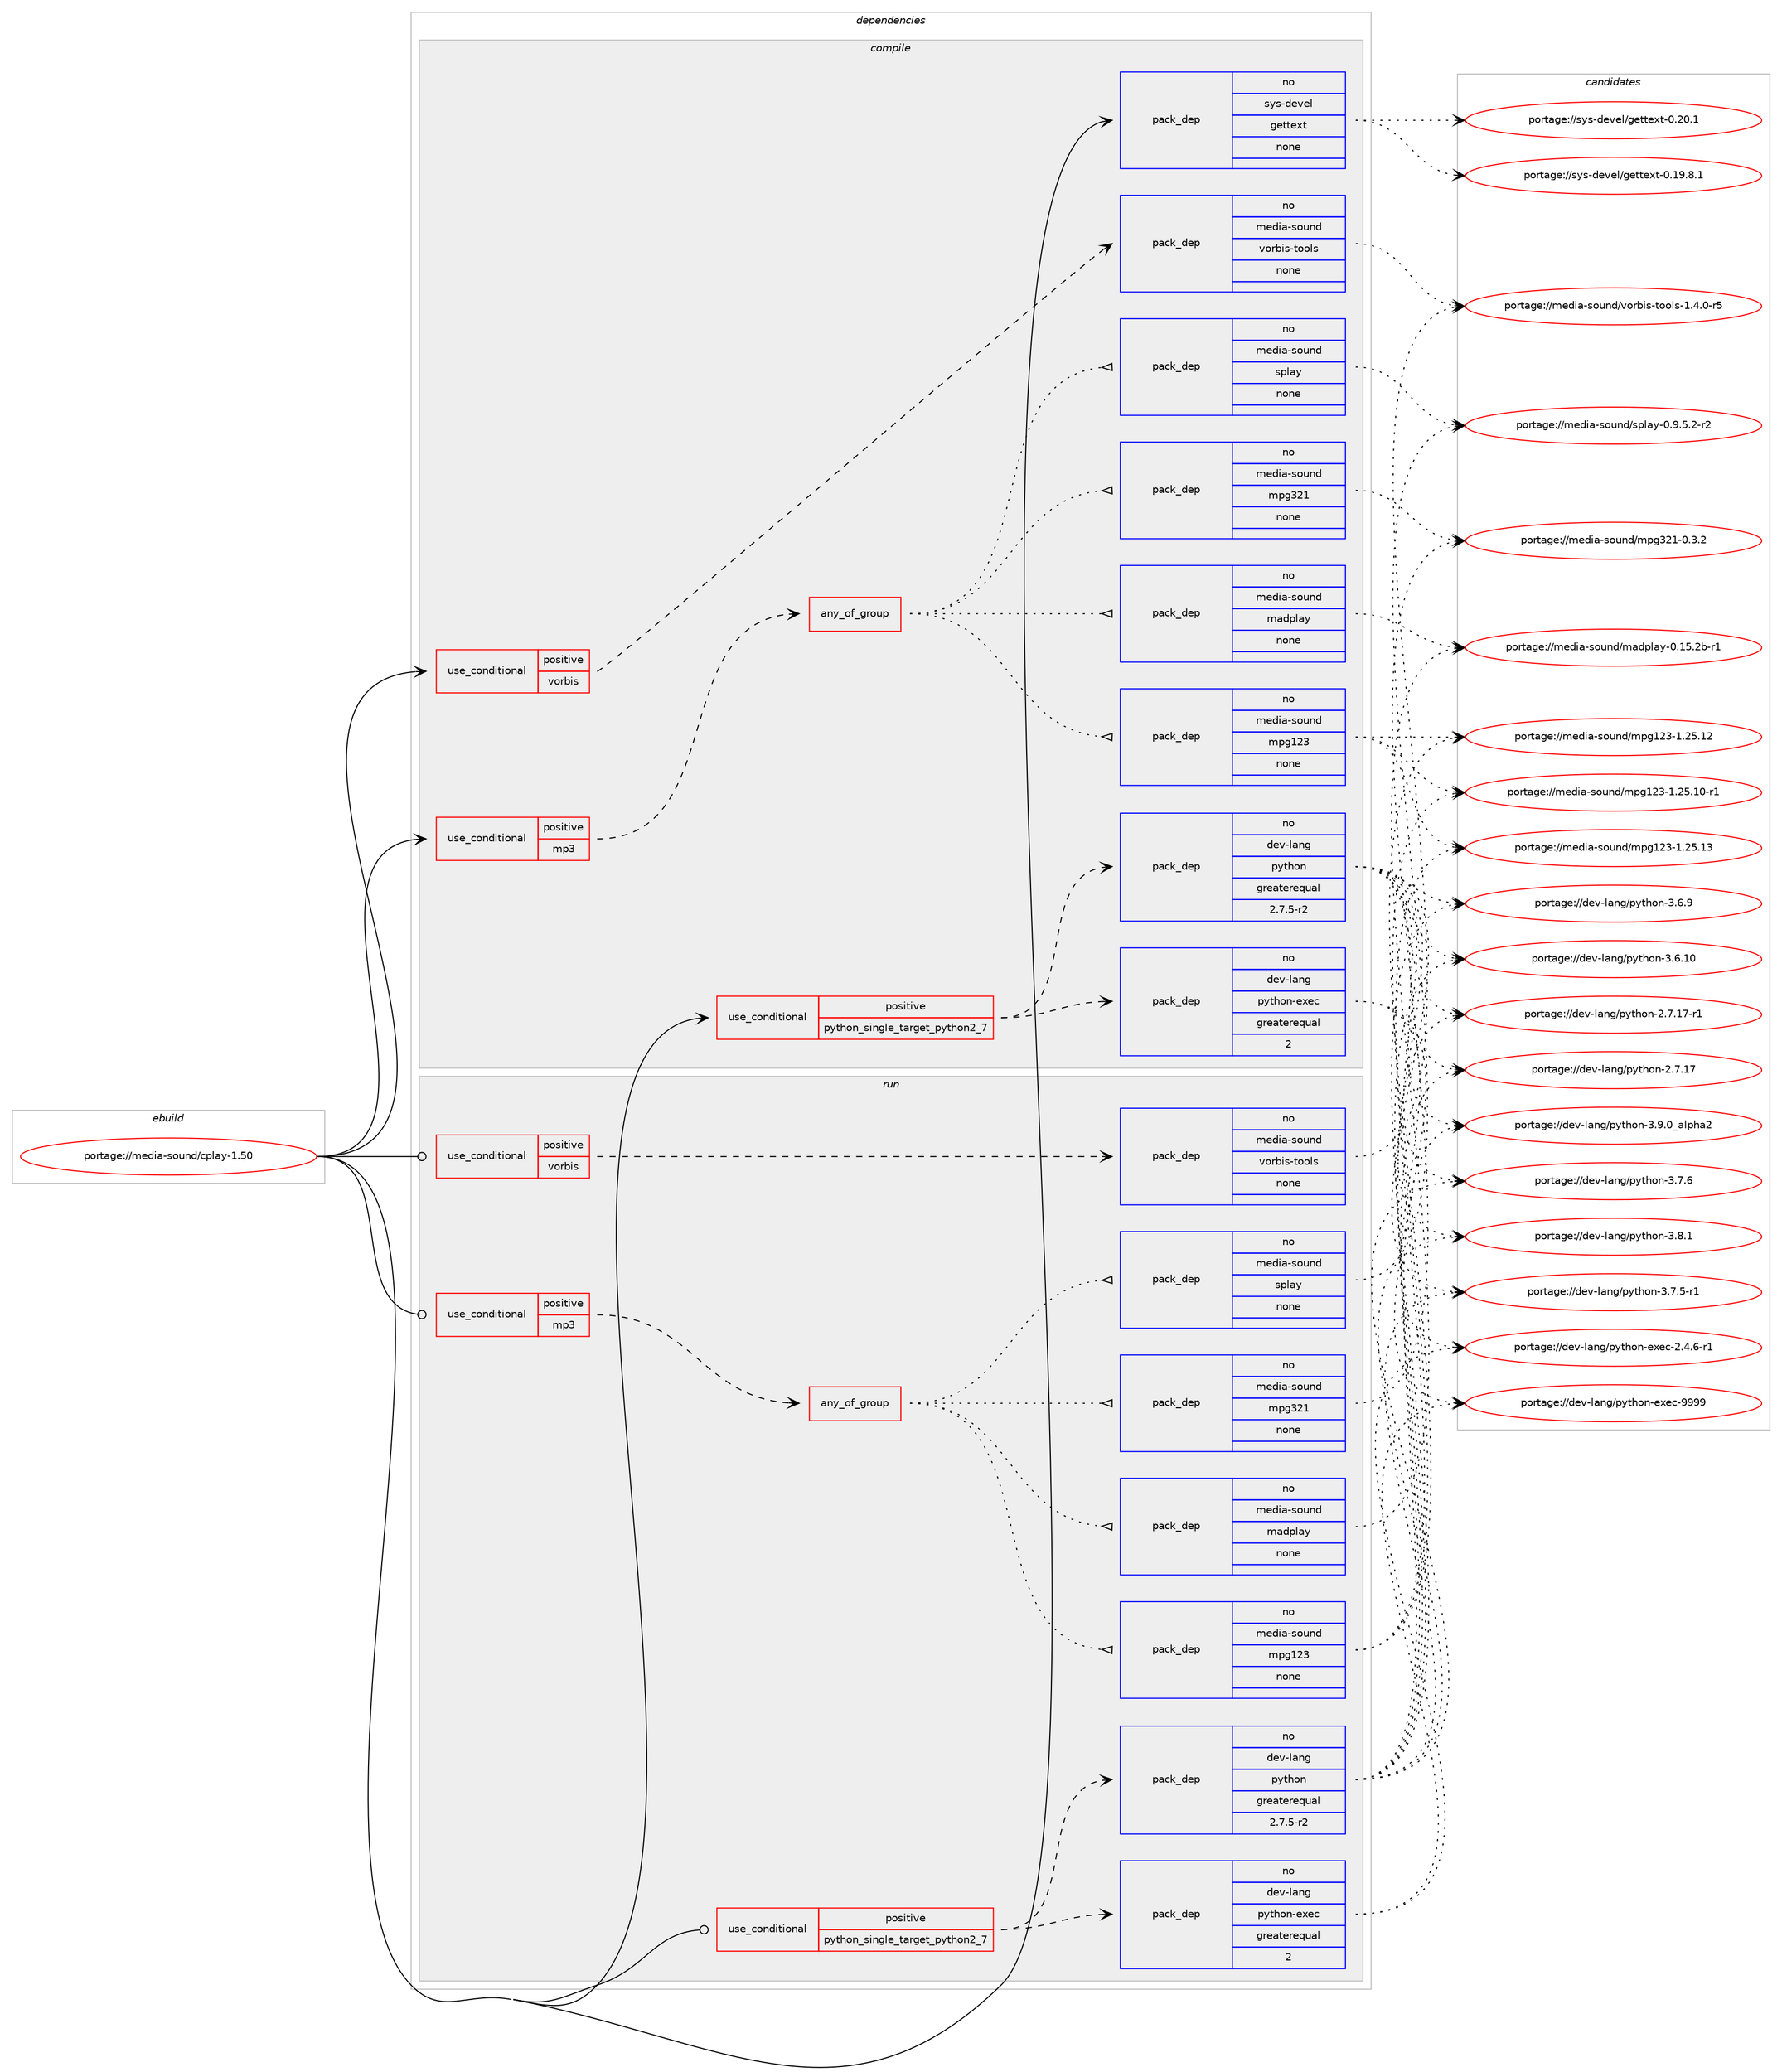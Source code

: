 digraph prolog {

# *************
# Graph options
# *************

newrank=true;
concentrate=true;
compound=true;
graph [rankdir=LR,fontname=Helvetica,fontsize=10,ranksep=1.5];#, ranksep=2.5, nodesep=0.2];
edge  [arrowhead=vee];
node  [fontname=Helvetica,fontsize=10];

# **********
# The ebuild
# **********

subgraph cluster_leftcol {
color=gray;
label=<<i>ebuild</i>>;
id [label="portage://media-sound/cplay-1.50", color=red, width=4, href="../media-sound/cplay-1.50.svg"];
}

# ****************
# The dependencies
# ****************

subgraph cluster_midcol {
color=gray;
label=<<i>dependencies</i>>;
subgraph cluster_compile {
fillcolor="#eeeeee";
style=filled;
label=<<i>compile</i>>;
subgraph cond44230 {
dependency194657 [label=<<TABLE BORDER="0" CELLBORDER="1" CELLSPACING="0" CELLPADDING="4"><TR><TD ROWSPAN="3" CELLPADDING="10">use_conditional</TD></TR><TR><TD>positive</TD></TR><TR><TD>mp3</TD></TR></TABLE>>, shape=none, color=red];
subgraph any2833 {
dependency194658 [label=<<TABLE BORDER="0" CELLBORDER="1" CELLSPACING="0" CELLPADDING="4"><TR><TD CELLPADDING="10">any_of_group</TD></TR></TABLE>>, shape=none, color=red];subgraph pack147444 {
dependency194659 [label=<<TABLE BORDER="0" CELLBORDER="1" CELLSPACING="0" CELLPADDING="4" WIDTH="220"><TR><TD ROWSPAN="6" CELLPADDING="30">pack_dep</TD></TR><TR><TD WIDTH="110">no</TD></TR><TR><TD>media-sound</TD></TR><TR><TD>mpg123</TD></TR><TR><TD>none</TD></TR><TR><TD></TD></TR></TABLE>>, shape=none, color=blue];
}
dependency194658:e -> dependency194659:w [weight=20,style="dotted",arrowhead="oinv"];
subgraph pack147445 {
dependency194660 [label=<<TABLE BORDER="0" CELLBORDER="1" CELLSPACING="0" CELLPADDING="4" WIDTH="220"><TR><TD ROWSPAN="6" CELLPADDING="30">pack_dep</TD></TR><TR><TD WIDTH="110">no</TD></TR><TR><TD>media-sound</TD></TR><TR><TD>mpg321</TD></TR><TR><TD>none</TD></TR><TR><TD></TD></TR></TABLE>>, shape=none, color=blue];
}
dependency194658:e -> dependency194660:w [weight=20,style="dotted",arrowhead="oinv"];
subgraph pack147446 {
dependency194661 [label=<<TABLE BORDER="0" CELLBORDER="1" CELLSPACING="0" CELLPADDING="4" WIDTH="220"><TR><TD ROWSPAN="6" CELLPADDING="30">pack_dep</TD></TR><TR><TD WIDTH="110">no</TD></TR><TR><TD>media-sound</TD></TR><TR><TD>madplay</TD></TR><TR><TD>none</TD></TR><TR><TD></TD></TR></TABLE>>, shape=none, color=blue];
}
dependency194658:e -> dependency194661:w [weight=20,style="dotted",arrowhead="oinv"];
subgraph pack147447 {
dependency194662 [label=<<TABLE BORDER="0" CELLBORDER="1" CELLSPACING="0" CELLPADDING="4" WIDTH="220"><TR><TD ROWSPAN="6" CELLPADDING="30">pack_dep</TD></TR><TR><TD WIDTH="110">no</TD></TR><TR><TD>media-sound</TD></TR><TR><TD>splay</TD></TR><TR><TD>none</TD></TR><TR><TD></TD></TR></TABLE>>, shape=none, color=blue];
}
dependency194658:e -> dependency194662:w [weight=20,style="dotted",arrowhead="oinv"];
}
dependency194657:e -> dependency194658:w [weight=20,style="dashed",arrowhead="vee"];
}
id:e -> dependency194657:w [weight=20,style="solid",arrowhead="vee"];
subgraph cond44231 {
dependency194663 [label=<<TABLE BORDER="0" CELLBORDER="1" CELLSPACING="0" CELLPADDING="4"><TR><TD ROWSPAN="3" CELLPADDING="10">use_conditional</TD></TR><TR><TD>positive</TD></TR><TR><TD>python_single_target_python2_7</TD></TR></TABLE>>, shape=none, color=red];
subgraph pack147448 {
dependency194664 [label=<<TABLE BORDER="0" CELLBORDER="1" CELLSPACING="0" CELLPADDING="4" WIDTH="220"><TR><TD ROWSPAN="6" CELLPADDING="30">pack_dep</TD></TR><TR><TD WIDTH="110">no</TD></TR><TR><TD>dev-lang</TD></TR><TR><TD>python</TD></TR><TR><TD>greaterequal</TD></TR><TR><TD>2.7.5-r2</TD></TR></TABLE>>, shape=none, color=blue];
}
dependency194663:e -> dependency194664:w [weight=20,style="dashed",arrowhead="vee"];
subgraph pack147449 {
dependency194665 [label=<<TABLE BORDER="0" CELLBORDER="1" CELLSPACING="0" CELLPADDING="4" WIDTH="220"><TR><TD ROWSPAN="6" CELLPADDING="30">pack_dep</TD></TR><TR><TD WIDTH="110">no</TD></TR><TR><TD>dev-lang</TD></TR><TR><TD>python-exec</TD></TR><TR><TD>greaterequal</TD></TR><TR><TD>2</TD></TR></TABLE>>, shape=none, color=blue];
}
dependency194663:e -> dependency194665:w [weight=20,style="dashed",arrowhead="vee"];
}
id:e -> dependency194663:w [weight=20,style="solid",arrowhead="vee"];
subgraph cond44232 {
dependency194666 [label=<<TABLE BORDER="0" CELLBORDER="1" CELLSPACING="0" CELLPADDING="4"><TR><TD ROWSPAN="3" CELLPADDING="10">use_conditional</TD></TR><TR><TD>positive</TD></TR><TR><TD>vorbis</TD></TR></TABLE>>, shape=none, color=red];
subgraph pack147450 {
dependency194667 [label=<<TABLE BORDER="0" CELLBORDER="1" CELLSPACING="0" CELLPADDING="4" WIDTH="220"><TR><TD ROWSPAN="6" CELLPADDING="30">pack_dep</TD></TR><TR><TD WIDTH="110">no</TD></TR><TR><TD>media-sound</TD></TR><TR><TD>vorbis-tools</TD></TR><TR><TD>none</TD></TR><TR><TD></TD></TR></TABLE>>, shape=none, color=blue];
}
dependency194666:e -> dependency194667:w [weight=20,style="dashed",arrowhead="vee"];
}
id:e -> dependency194666:w [weight=20,style="solid",arrowhead="vee"];
subgraph pack147451 {
dependency194668 [label=<<TABLE BORDER="0" CELLBORDER="1" CELLSPACING="0" CELLPADDING="4" WIDTH="220"><TR><TD ROWSPAN="6" CELLPADDING="30">pack_dep</TD></TR><TR><TD WIDTH="110">no</TD></TR><TR><TD>sys-devel</TD></TR><TR><TD>gettext</TD></TR><TR><TD>none</TD></TR><TR><TD></TD></TR></TABLE>>, shape=none, color=blue];
}
id:e -> dependency194668:w [weight=20,style="solid",arrowhead="vee"];
}
subgraph cluster_compileandrun {
fillcolor="#eeeeee";
style=filled;
label=<<i>compile and run</i>>;
}
subgraph cluster_run {
fillcolor="#eeeeee";
style=filled;
label=<<i>run</i>>;
subgraph cond44233 {
dependency194669 [label=<<TABLE BORDER="0" CELLBORDER="1" CELLSPACING="0" CELLPADDING="4"><TR><TD ROWSPAN="3" CELLPADDING="10">use_conditional</TD></TR><TR><TD>positive</TD></TR><TR><TD>mp3</TD></TR></TABLE>>, shape=none, color=red];
subgraph any2834 {
dependency194670 [label=<<TABLE BORDER="0" CELLBORDER="1" CELLSPACING="0" CELLPADDING="4"><TR><TD CELLPADDING="10">any_of_group</TD></TR></TABLE>>, shape=none, color=red];subgraph pack147452 {
dependency194671 [label=<<TABLE BORDER="0" CELLBORDER="1" CELLSPACING="0" CELLPADDING="4" WIDTH="220"><TR><TD ROWSPAN="6" CELLPADDING="30">pack_dep</TD></TR><TR><TD WIDTH="110">no</TD></TR><TR><TD>media-sound</TD></TR><TR><TD>mpg123</TD></TR><TR><TD>none</TD></TR><TR><TD></TD></TR></TABLE>>, shape=none, color=blue];
}
dependency194670:e -> dependency194671:w [weight=20,style="dotted",arrowhead="oinv"];
subgraph pack147453 {
dependency194672 [label=<<TABLE BORDER="0" CELLBORDER="1" CELLSPACING="0" CELLPADDING="4" WIDTH="220"><TR><TD ROWSPAN="6" CELLPADDING="30">pack_dep</TD></TR><TR><TD WIDTH="110">no</TD></TR><TR><TD>media-sound</TD></TR><TR><TD>mpg321</TD></TR><TR><TD>none</TD></TR><TR><TD></TD></TR></TABLE>>, shape=none, color=blue];
}
dependency194670:e -> dependency194672:w [weight=20,style="dotted",arrowhead="oinv"];
subgraph pack147454 {
dependency194673 [label=<<TABLE BORDER="0" CELLBORDER="1" CELLSPACING="0" CELLPADDING="4" WIDTH="220"><TR><TD ROWSPAN="6" CELLPADDING="30">pack_dep</TD></TR><TR><TD WIDTH="110">no</TD></TR><TR><TD>media-sound</TD></TR><TR><TD>madplay</TD></TR><TR><TD>none</TD></TR><TR><TD></TD></TR></TABLE>>, shape=none, color=blue];
}
dependency194670:e -> dependency194673:w [weight=20,style="dotted",arrowhead="oinv"];
subgraph pack147455 {
dependency194674 [label=<<TABLE BORDER="0" CELLBORDER="1" CELLSPACING="0" CELLPADDING="4" WIDTH="220"><TR><TD ROWSPAN="6" CELLPADDING="30">pack_dep</TD></TR><TR><TD WIDTH="110">no</TD></TR><TR><TD>media-sound</TD></TR><TR><TD>splay</TD></TR><TR><TD>none</TD></TR><TR><TD></TD></TR></TABLE>>, shape=none, color=blue];
}
dependency194670:e -> dependency194674:w [weight=20,style="dotted",arrowhead="oinv"];
}
dependency194669:e -> dependency194670:w [weight=20,style="dashed",arrowhead="vee"];
}
id:e -> dependency194669:w [weight=20,style="solid",arrowhead="odot"];
subgraph cond44234 {
dependency194675 [label=<<TABLE BORDER="0" CELLBORDER="1" CELLSPACING="0" CELLPADDING="4"><TR><TD ROWSPAN="3" CELLPADDING="10">use_conditional</TD></TR><TR><TD>positive</TD></TR><TR><TD>python_single_target_python2_7</TD></TR></TABLE>>, shape=none, color=red];
subgraph pack147456 {
dependency194676 [label=<<TABLE BORDER="0" CELLBORDER="1" CELLSPACING="0" CELLPADDING="4" WIDTH="220"><TR><TD ROWSPAN="6" CELLPADDING="30">pack_dep</TD></TR><TR><TD WIDTH="110">no</TD></TR><TR><TD>dev-lang</TD></TR><TR><TD>python</TD></TR><TR><TD>greaterequal</TD></TR><TR><TD>2.7.5-r2</TD></TR></TABLE>>, shape=none, color=blue];
}
dependency194675:e -> dependency194676:w [weight=20,style="dashed",arrowhead="vee"];
subgraph pack147457 {
dependency194677 [label=<<TABLE BORDER="0" CELLBORDER="1" CELLSPACING="0" CELLPADDING="4" WIDTH="220"><TR><TD ROWSPAN="6" CELLPADDING="30">pack_dep</TD></TR><TR><TD WIDTH="110">no</TD></TR><TR><TD>dev-lang</TD></TR><TR><TD>python-exec</TD></TR><TR><TD>greaterequal</TD></TR><TR><TD>2</TD></TR></TABLE>>, shape=none, color=blue];
}
dependency194675:e -> dependency194677:w [weight=20,style="dashed",arrowhead="vee"];
}
id:e -> dependency194675:w [weight=20,style="solid",arrowhead="odot"];
subgraph cond44235 {
dependency194678 [label=<<TABLE BORDER="0" CELLBORDER="1" CELLSPACING="0" CELLPADDING="4"><TR><TD ROWSPAN="3" CELLPADDING="10">use_conditional</TD></TR><TR><TD>positive</TD></TR><TR><TD>vorbis</TD></TR></TABLE>>, shape=none, color=red];
subgraph pack147458 {
dependency194679 [label=<<TABLE BORDER="0" CELLBORDER="1" CELLSPACING="0" CELLPADDING="4" WIDTH="220"><TR><TD ROWSPAN="6" CELLPADDING="30">pack_dep</TD></TR><TR><TD WIDTH="110">no</TD></TR><TR><TD>media-sound</TD></TR><TR><TD>vorbis-tools</TD></TR><TR><TD>none</TD></TR><TR><TD></TD></TR></TABLE>>, shape=none, color=blue];
}
dependency194678:e -> dependency194679:w [weight=20,style="dashed",arrowhead="vee"];
}
id:e -> dependency194678:w [weight=20,style="solid",arrowhead="odot"];
}
}

# **************
# The candidates
# **************

subgraph cluster_choices {
rank=same;
color=gray;
label=<<i>candidates</i>>;

subgraph choice147444 {
color=black;
nodesep=1;
choice1091011001059745115111117110100471091121034950514549465053464951 [label="portage://media-sound/mpg123-1.25.13", color=red, width=4,href="../media-sound/mpg123-1.25.13.svg"];
choice1091011001059745115111117110100471091121034950514549465053464950 [label="portage://media-sound/mpg123-1.25.12", color=red, width=4,href="../media-sound/mpg123-1.25.12.svg"];
choice10910110010597451151111171101004710911210349505145494650534649484511449 [label="portage://media-sound/mpg123-1.25.10-r1", color=red, width=4,href="../media-sound/mpg123-1.25.10-r1.svg"];
dependency194659:e -> choice1091011001059745115111117110100471091121034950514549465053464951:w [style=dotted,weight="100"];
dependency194659:e -> choice1091011001059745115111117110100471091121034950514549465053464950:w [style=dotted,weight="100"];
dependency194659:e -> choice10910110010597451151111171101004710911210349505145494650534649484511449:w [style=dotted,weight="100"];
}
subgraph choice147445 {
color=black;
nodesep=1;
choice109101100105974511511111711010047109112103515049454846514650 [label="portage://media-sound/mpg321-0.3.2", color=red, width=4,href="../media-sound/mpg321-0.3.2.svg"];
dependency194660:e -> choice109101100105974511511111711010047109112103515049454846514650:w [style=dotted,weight="100"];
}
subgraph choice147446 {
color=black;
nodesep=1;
choice109101100105974511511111711010047109971001121089712145484649534650984511449 [label="portage://media-sound/madplay-0.15.2b-r1", color=red, width=4,href="../media-sound/madplay-0.15.2b-r1.svg"];
dependency194661:e -> choice109101100105974511511111711010047109971001121089712145484649534650984511449:w [style=dotted,weight="100"];
}
subgraph choice147447 {
color=black;
nodesep=1;
choice1091011001059745115111117110100471151121089712145484657465346504511450 [label="portage://media-sound/splay-0.9.5.2-r2", color=red, width=4,href="../media-sound/splay-0.9.5.2-r2.svg"];
dependency194662:e -> choice1091011001059745115111117110100471151121089712145484657465346504511450:w [style=dotted,weight="100"];
}
subgraph choice147448 {
color=black;
nodesep=1;
choice10010111845108971101034711212111610411111045514657464895971081121049750 [label="portage://dev-lang/python-3.9.0_alpha2", color=red, width=4,href="../dev-lang/python-3.9.0_alpha2.svg"];
choice100101118451089711010347112121116104111110455146564649 [label="portage://dev-lang/python-3.8.1", color=red, width=4,href="../dev-lang/python-3.8.1.svg"];
choice100101118451089711010347112121116104111110455146554654 [label="portage://dev-lang/python-3.7.6", color=red, width=4,href="../dev-lang/python-3.7.6.svg"];
choice1001011184510897110103471121211161041111104551465546534511449 [label="portage://dev-lang/python-3.7.5-r1", color=red, width=4,href="../dev-lang/python-3.7.5-r1.svg"];
choice100101118451089711010347112121116104111110455146544657 [label="portage://dev-lang/python-3.6.9", color=red, width=4,href="../dev-lang/python-3.6.9.svg"];
choice10010111845108971101034711212111610411111045514654464948 [label="portage://dev-lang/python-3.6.10", color=red, width=4,href="../dev-lang/python-3.6.10.svg"];
choice100101118451089711010347112121116104111110455046554649554511449 [label="portage://dev-lang/python-2.7.17-r1", color=red, width=4,href="../dev-lang/python-2.7.17-r1.svg"];
choice10010111845108971101034711212111610411111045504655464955 [label="portage://dev-lang/python-2.7.17", color=red, width=4,href="../dev-lang/python-2.7.17.svg"];
dependency194664:e -> choice10010111845108971101034711212111610411111045514657464895971081121049750:w [style=dotted,weight="100"];
dependency194664:e -> choice100101118451089711010347112121116104111110455146564649:w [style=dotted,weight="100"];
dependency194664:e -> choice100101118451089711010347112121116104111110455146554654:w [style=dotted,weight="100"];
dependency194664:e -> choice1001011184510897110103471121211161041111104551465546534511449:w [style=dotted,weight="100"];
dependency194664:e -> choice100101118451089711010347112121116104111110455146544657:w [style=dotted,weight="100"];
dependency194664:e -> choice10010111845108971101034711212111610411111045514654464948:w [style=dotted,weight="100"];
dependency194664:e -> choice100101118451089711010347112121116104111110455046554649554511449:w [style=dotted,weight="100"];
dependency194664:e -> choice10010111845108971101034711212111610411111045504655464955:w [style=dotted,weight="100"];
}
subgraph choice147449 {
color=black;
nodesep=1;
choice10010111845108971101034711212111610411111045101120101994557575757 [label="portage://dev-lang/python-exec-9999", color=red, width=4,href="../dev-lang/python-exec-9999.svg"];
choice10010111845108971101034711212111610411111045101120101994550465246544511449 [label="portage://dev-lang/python-exec-2.4.6-r1", color=red, width=4,href="../dev-lang/python-exec-2.4.6-r1.svg"];
dependency194665:e -> choice10010111845108971101034711212111610411111045101120101994557575757:w [style=dotted,weight="100"];
dependency194665:e -> choice10010111845108971101034711212111610411111045101120101994550465246544511449:w [style=dotted,weight="100"];
}
subgraph choice147450 {
color=black;
nodesep=1;
choice10910110010597451151111171101004711811111498105115451161111111081154549465246484511453 [label="portage://media-sound/vorbis-tools-1.4.0-r5", color=red, width=4,href="../media-sound/vorbis-tools-1.4.0-r5.svg"];
dependency194667:e -> choice10910110010597451151111171101004711811111498105115451161111111081154549465246484511453:w [style=dotted,weight="100"];
}
subgraph choice147451 {
color=black;
nodesep=1;
choice115121115451001011181011084710310111611610112011645484650484649 [label="portage://sys-devel/gettext-0.20.1", color=red, width=4,href="../sys-devel/gettext-0.20.1.svg"];
choice1151211154510010111810110847103101116116101120116454846495746564649 [label="portage://sys-devel/gettext-0.19.8.1", color=red, width=4,href="../sys-devel/gettext-0.19.8.1.svg"];
dependency194668:e -> choice115121115451001011181011084710310111611610112011645484650484649:w [style=dotted,weight="100"];
dependency194668:e -> choice1151211154510010111810110847103101116116101120116454846495746564649:w [style=dotted,weight="100"];
}
subgraph choice147452 {
color=black;
nodesep=1;
choice1091011001059745115111117110100471091121034950514549465053464951 [label="portage://media-sound/mpg123-1.25.13", color=red, width=4,href="../media-sound/mpg123-1.25.13.svg"];
choice1091011001059745115111117110100471091121034950514549465053464950 [label="portage://media-sound/mpg123-1.25.12", color=red, width=4,href="../media-sound/mpg123-1.25.12.svg"];
choice10910110010597451151111171101004710911210349505145494650534649484511449 [label="portage://media-sound/mpg123-1.25.10-r1", color=red, width=4,href="../media-sound/mpg123-1.25.10-r1.svg"];
dependency194671:e -> choice1091011001059745115111117110100471091121034950514549465053464951:w [style=dotted,weight="100"];
dependency194671:e -> choice1091011001059745115111117110100471091121034950514549465053464950:w [style=dotted,weight="100"];
dependency194671:e -> choice10910110010597451151111171101004710911210349505145494650534649484511449:w [style=dotted,weight="100"];
}
subgraph choice147453 {
color=black;
nodesep=1;
choice109101100105974511511111711010047109112103515049454846514650 [label="portage://media-sound/mpg321-0.3.2", color=red, width=4,href="../media-sound/mpg321-0.3.2.svg"];
dependency194672:e -> choice109101100105974511511111711010047109112103515049454846514650:w [style=dotted,weight="100"];
}
subgraph choice147454 {
color=black;
nodesep=1;
choice109101100105974511511111711010047109971001121089712145484649534650984511449 [label="portage://media-sound/madplay-0.15.2b-r1", color=red, width=4,href="../media-sound/madplay-0.15.2b-r1.svg"];
dependency194673:e -> choice109101100105974511511111711010047109971001121089712145484649534650984511449:w [style=dotted,weight="100"];
}
subgraph choice147455 {
color=black;
nodesep=1;
choice1091011001059745115111117110100471151121089712145484657465346504511450 [label="portage://media-sound/splay-0.9.5.2-r2", color=red, width=4,href="../media-sound/splay-0.9.5.2-r2.svg"];
dependency194674:e -> choice1091011001059745115111117110100471151121089712145484657465346504511450:w [style=dotted,weight="100"];
}
subgraph choice147456 {
color=black;
nodesep=1;
choice10010111845108971101034711212111610411111045514657464895971081121049750 [label="portage://dev-lang/python-3.9.0_alpha2", color=red, width=4,href="../dev-lang/python-3.9.0_alpha2.svg"];
choice100101118451089711010347112121116104111110455146564649 [label="portage://dev-lang/python-3.8.1", color=red, width=4,href="../dev-lang/python-3.8.1.svg"];
choice100101118451089711010347112121116104111110455146554654 [label="portage://dev-lang/python-3.7.6", color=red, width=4,href="../dev-lang/python-3.7.6.svg"];
choice1001011184510897110103471121211161041111104551465546534511449 [label="portage://dev-lang/python-3.7.5-r1", color=red, width=4,href="../dev-lang/python-3.7.5-r1.svg"];
choice100101118451089711010347112121116104111110455146544657 [label="portage://dev-lang/python-3.6.9", color=red, width=4,href="../dev-lang/python-3.6.9.svg"];
choice10010111845108971101034711212111610411111045514654464948 [label="portage://dev-lang/python-3.6.10", color=red, width=4,href="../dev-lang/python-3.6.10.svg"];
choice100101118451089711010347112121116104111110455046554649554511449 [label="portage://dev-lang/python-2.7.17-r1", color=red, width=4,href="../dev-lang/python-2.7.17-r1.svg"];
choice10010111845108971101034711212111610411111045504655464955 [label="portage://dev-lang/python-2.7.17", color=red, width=4,href="../dev-lang/python-2.7.17.svg"];
dependency194676:e -> choice10010111845108971101034711212111610411111045514657464895971081121049750:w [style=dotted,weight="100"];
dependency194676:e -> choice100101118451089711010347112121116104111110455146564649:w [style=dotted,weight="100"];
dependency194676:e -> choice100101118451089711010347112121116104111110455146554654:w [style=dotted,weight="100"];
dependency194676:e -> choice1001011184510897110103471121211161041111104551465546534511449:w [style=dotted,weight="100"];
dependency194676:e -> choice100101118451089711010347112121116104111110455146544657:w [style=dotted,weight="100"];
dependency194676:e -> choice10010111845108971101034711212111610411111045514654464948:w [style=dotted,weight="100"];
dependency194676:e -> choice100101118451089711010347112121116104111110455046554649554511449:w [style=dotted,weight="100"];
dependency194676:e -> choice10010111845108971101034711212111610411111045504655464955:w [style=dotted,weight="100"];
}
subgraph choice147457 {
color=black;
nodesep=1;
choice10010111845108971101034711212111610411111045101120101994557575757 [label="portage://dev-lang/python-exec-9999", color=red, width=4,href="../dev-lang/python-exec-9999.svg"];
choice10010111845108971101034711212111610411111045101120101994550465246544511449 [label="portage://dev-lang/python-exec-2.4.6-r1", color=red, width=4,href="../dev-lang/python-exec-2.4.6-r1.svg"];
dependency194677:e -> choice10010111845108971101034711212111610411111045101120101994557575757:w [style=dotted,weight="100"];
dependency194677:e -> choice10010111845108971101034711212111610411111045101120101994550465246544511449:w [style=dotted,weight="100"];
}
subgraph choice147458 {
color=black;
nodesep=1;
choice10910110010597451151111171101004711811111498105115451161111111081154549465246484511453 [label="portage://media-sound/vorbis-tools-1.4.0-r5", color=red, width=4,href="../media-sound/vorbis-tools-1.4.0-r5.svg"];
dependency194679:e -> choice10910110010597451151111171101004711811111498105115451161111111081154549465246484511453:w [style=dotted,weight="100"];
}
}

}
